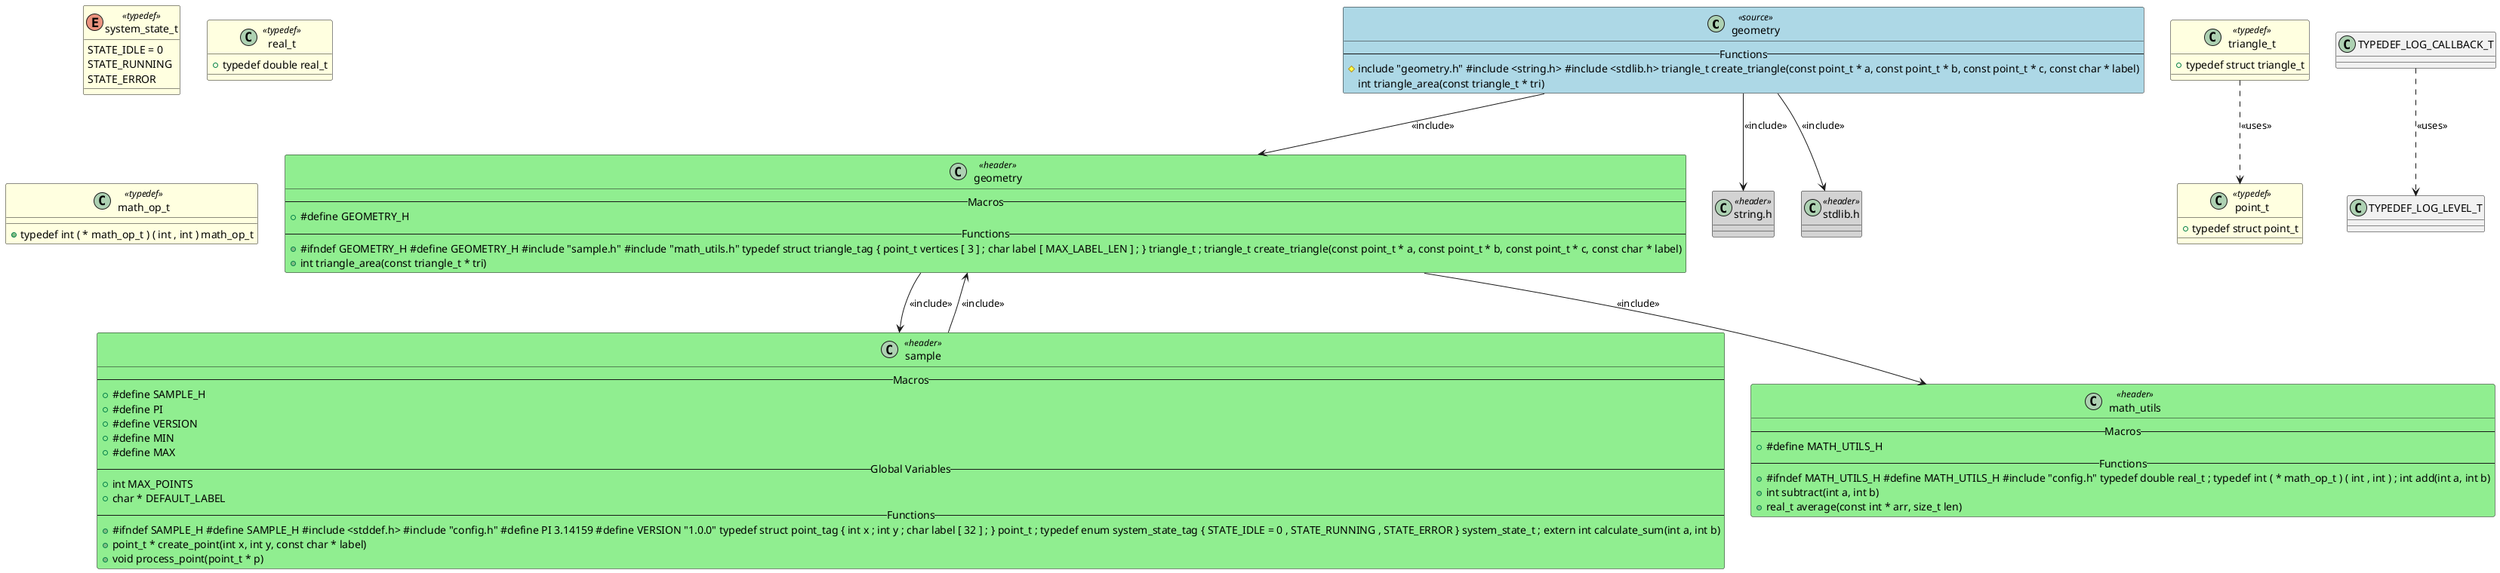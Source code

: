 @startuml geometry

class "geometry" as GEOMETRY <<source>> #LightBlue
{
    -- Functions --
    #include "geometry.h" #include <string.h> #include <stdlib.h> triangle_t create_triangle(const point_t * a, const point_t * b, const point_t * c, const char * label)
    int triangle_area(const triangle_t * tri)
}

class "geometry" as HEADER_GEOMETRY <<header>> #LightGreen
{
    -- Macros --
    + #define GEOMETRY_H
    -- Functions --
    + #ifndef GEOMETRY_H #define GEOMETRY_H #include "sample.h" #include "math_utils.h" typedef struct triangle_tag { point_t vertices [ 3 ] ; char label [ MAX_LABEL_LEN ] ; } triangle_t ; triangle_t create_triangle(const point_t * a, const point_t * b, const point_t * c, const char * label)
    + int triangle_area(const triangle_t * tri)
}

class "string.h" as HEADER_STRING_H <<header>> #LightGray
{
}

class "stdlib.h" as HEADER_STDLIB_H <<header>> #LightGray
{
}

class "sample" as HEADER_SAMPLE <<header>> #LightGreen
{
    -- Macros --
    + #define SAMPLE_H
    + #define PI
    + #define VERSION
    + #define MIN
    + #define MAX
    -- Global Variables --
    + int MAX_POINTS
    + char * DEFAULT_LABEL
    -- Functions --
    + #ifndef SAMPLE_H #define SAMPLE_H #include <stddef.h> #include "config.h" #define PI 3.14159 #define VERSION "1.0.0" typedef struct point_tag { int x ; int y ; char label [ 32 ] ; } point_t ; typedef enum system_state_tag { STATE_IDLE = 0 , STATE_RUNNING , STATE_ERROR } system_state_t ; extern int calculate_sum(int a, int b)
    + point_t * create_point(int x, int y, const char * label)
    + void process_point(point_t * p)
}

class "math_utils" as HEADER_MATH_UTILS <<header>> #LightGreen
{
    -- Macros --
    + #define MATH_UTILS_H
    -- Functions --
    + #ifndef MATH_UTILS_H #define MATH_UTILS_H #include "config.h" typedef double real_t ; typedef int ( * math_op_t ) ( int , int ) ; int add(int a, int b)
    + int subtract(int a, int b)
    + real_t average(const int * arr, size_t len)
}

class "triangle_t" as TYPEDEF_TRIANGLE_T <<typedef>> #LightYellow
{
    + typedef struct triangle_t
}

class "point_t" as TYPEDEF_POINT_T <<typedef>> #LightYellow
{
    + typedef struct point_t
}

enum "system_state_t" as TYPEDEF_SYSTEM_STATE_T <<typedef>> #LightYellow
{
    STATE_IDLE = 0
    STATE_RUNNING
    STATE_ERROR
}

class "real_t" as TYPEDEF_REAL_T <<typedef>> #LightYellow
{
    + typedef double real_t
}

class "math_op_t" as TYPEDEF_MATH_OP_T <<typedef>> #LightYellow
{
    + typedef int ( * math_op_t ) ( int , int ) math_op_t
}

GEOMETRY --> HEADER_GEOMETRY : <<include>>
GEOMETRY --> HEADER_STRING_H : <<include>>
GEOMETRY --> HEADER_STDLIB_H : <<include>>
HEADER_GEOMETRY --> HEADER_SAMPLE : <<include>>
HEADER_GEOMETRY --> HEADER_MATH_UTILS : <<include>>
HEADER_SAMPLE --> HEADER_GEOMETRY : <<include>>
TYPEDEF_TRIANGLE_T ..> TYPEDEF_POINT_T : <<uses>>
TYPEDEF_LOG_CALLBACK_T ..> TYPEDEF_LOG_LEVEL_T : <<uses>>

@enduml